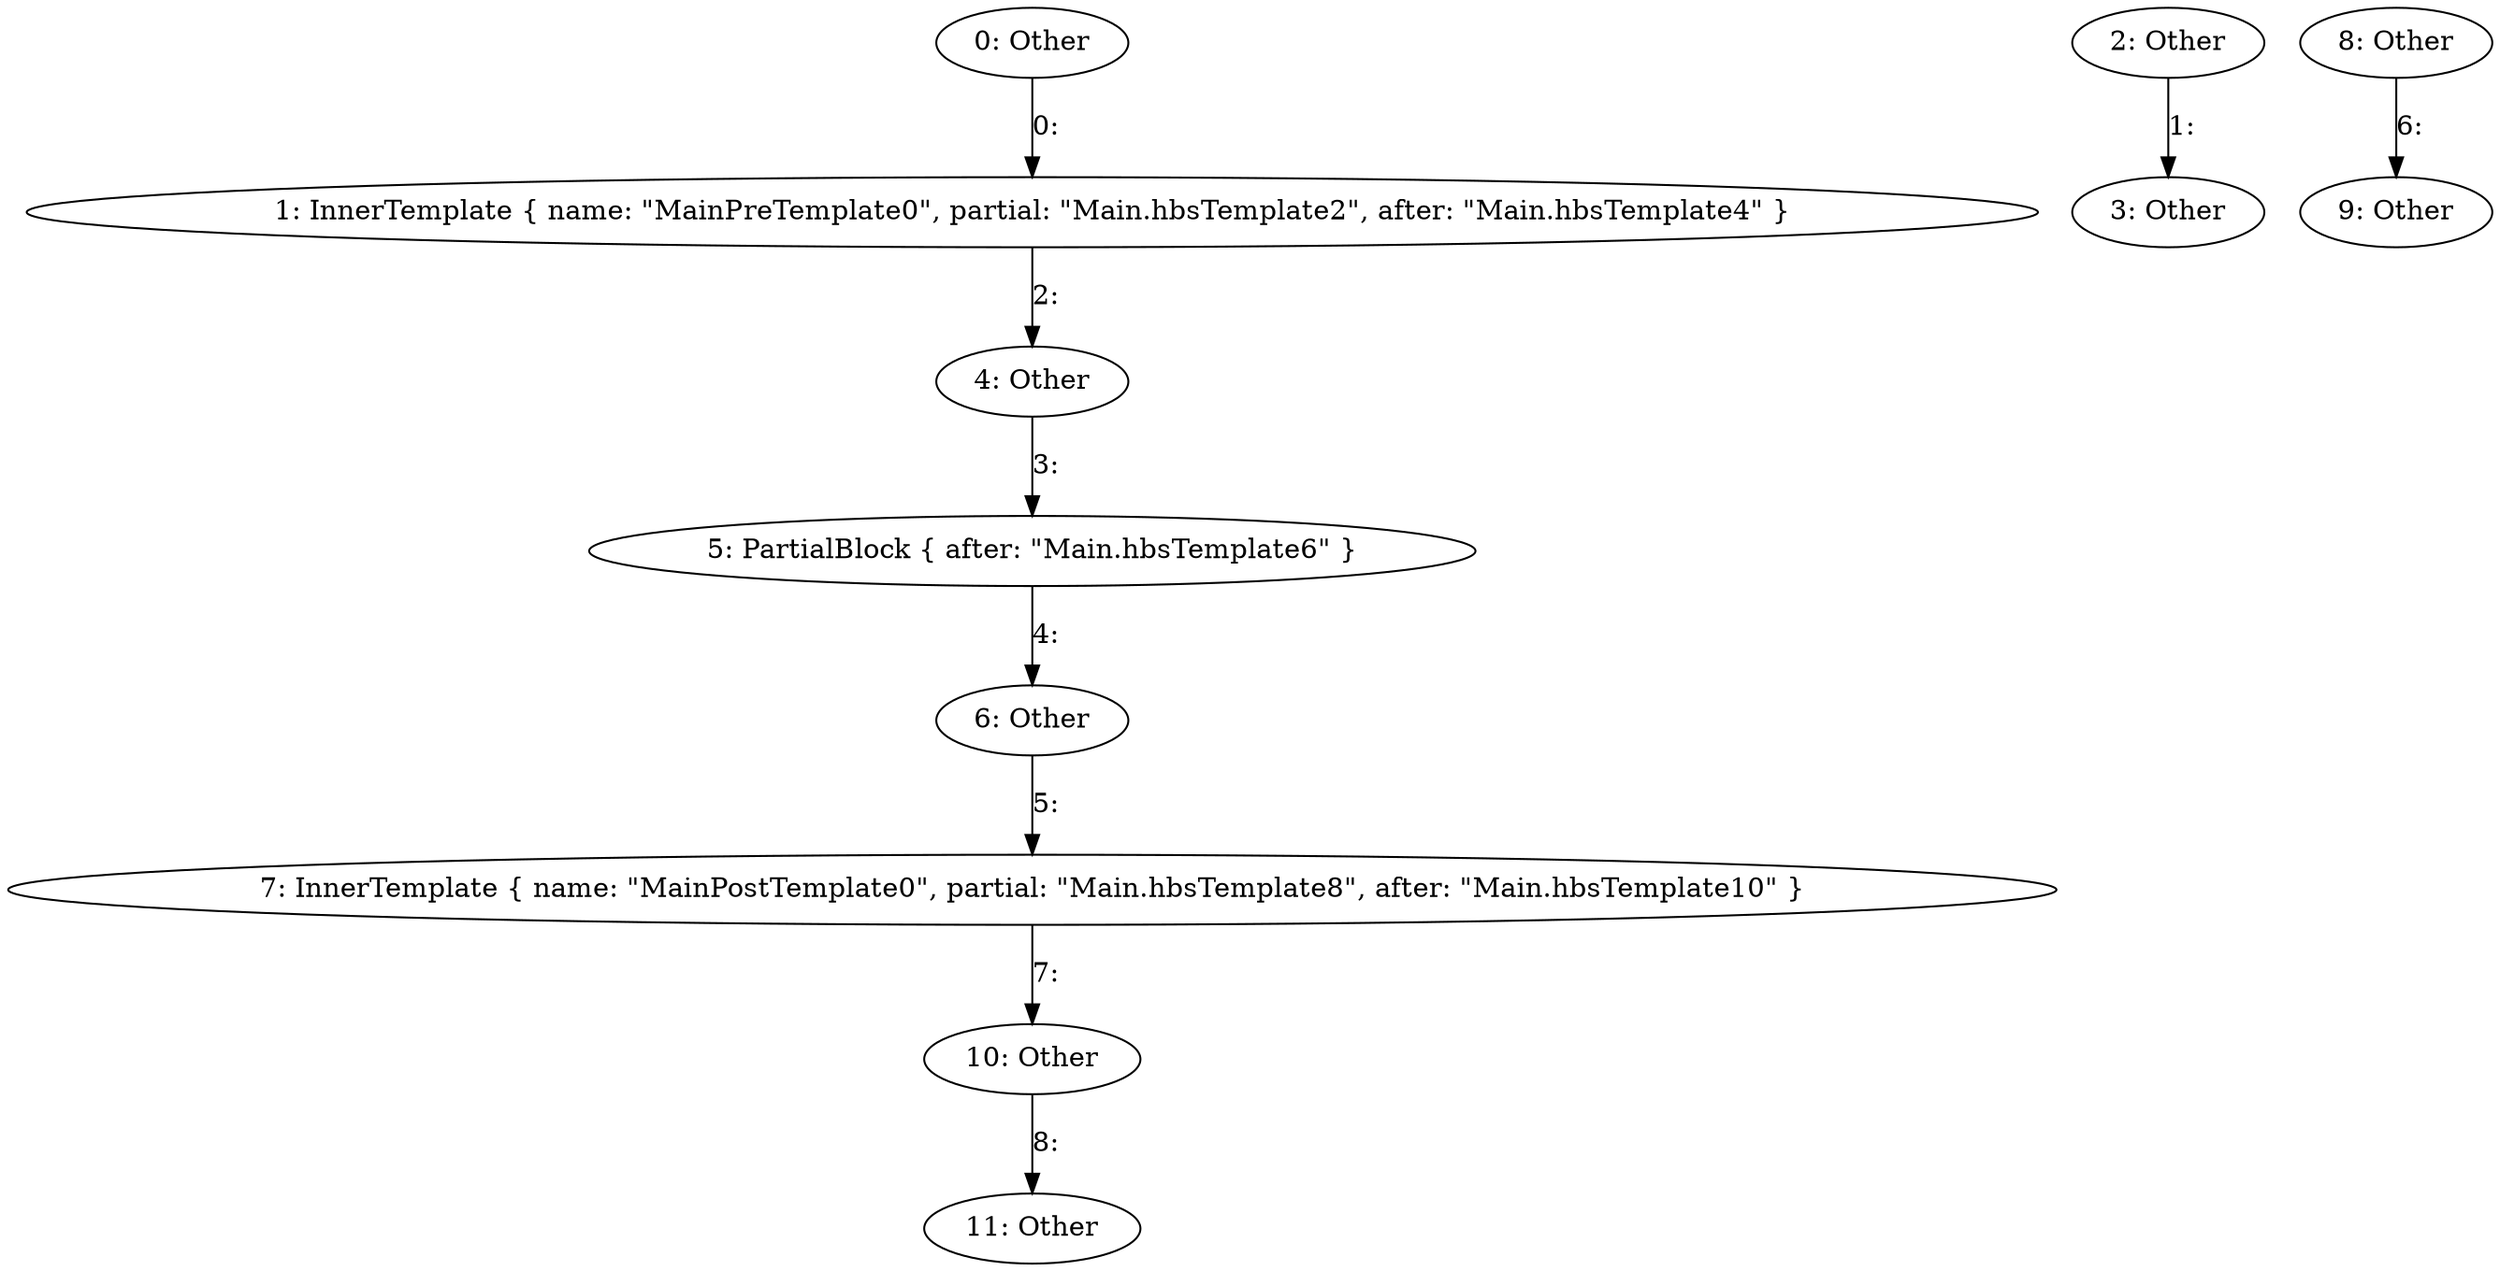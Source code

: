 digraph {
    0 [ label = "0: Other" ]
    1 [ label = "1: InnerTemplate { name: \"MainPreTemplate0\", partial: \"Main.hbsTemplate2\", after: \"Main.hbsTemplate4\" }" ]
    2 [ label = "2: Other" ]
    3 [ label = "3: Other" ]
    4 [ label = "4: Other" ]
    5 [ label = "5: PartialBlock { after: \"Main.hbsTemplate6\" }" ]
    6 [ label = "6: Other" ]
    7 [ label = "7: InnerTemplate { name: \"MainPostTemplate0\", partial: \"Main.hbsTemplate8\", after: \"Main.hbsTemplate10\" }" ]
    8 [ label = "8: Other" ]
    9 [ label = "9: Other" ]
    10 [ label = "10: Other" ]
    11 [ label = "11: Other" ]
    0 -> 1 [ label = "0: " ]
    2 -> 3 [ label = "1: " ]
    1 -> 4 [ label = "2: " ]
    4 -> 5 [ label = "3: \l" ]
    5 -> 6 [ label = "4: " ]
    6 -> 7 [ label = "5: \l" ]
    8 -> 9 [ label = "6: " ]
    7 -> 10 [ label = "7: " ]
    10 -> 11 [ label = "8: " ]
}
